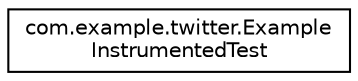 digraph "类继承关系图"
{
  edge [fontname="Helvetica",fontsize="10",labelfontname="Helvetica",labelfontsize="10"];
  node [fontname="Helvetica",fontsize="10",shape=record];
  rankdir="LR";
  Node0 [label="com.example.twitter.Example\lInstrumentedTest",height=0.2,width=0.4,color="black", fillcolor="white", style="filled",URL="$classcom_1_1example_1_1twitter_1_1_example_instrumented_test.html"];
}
